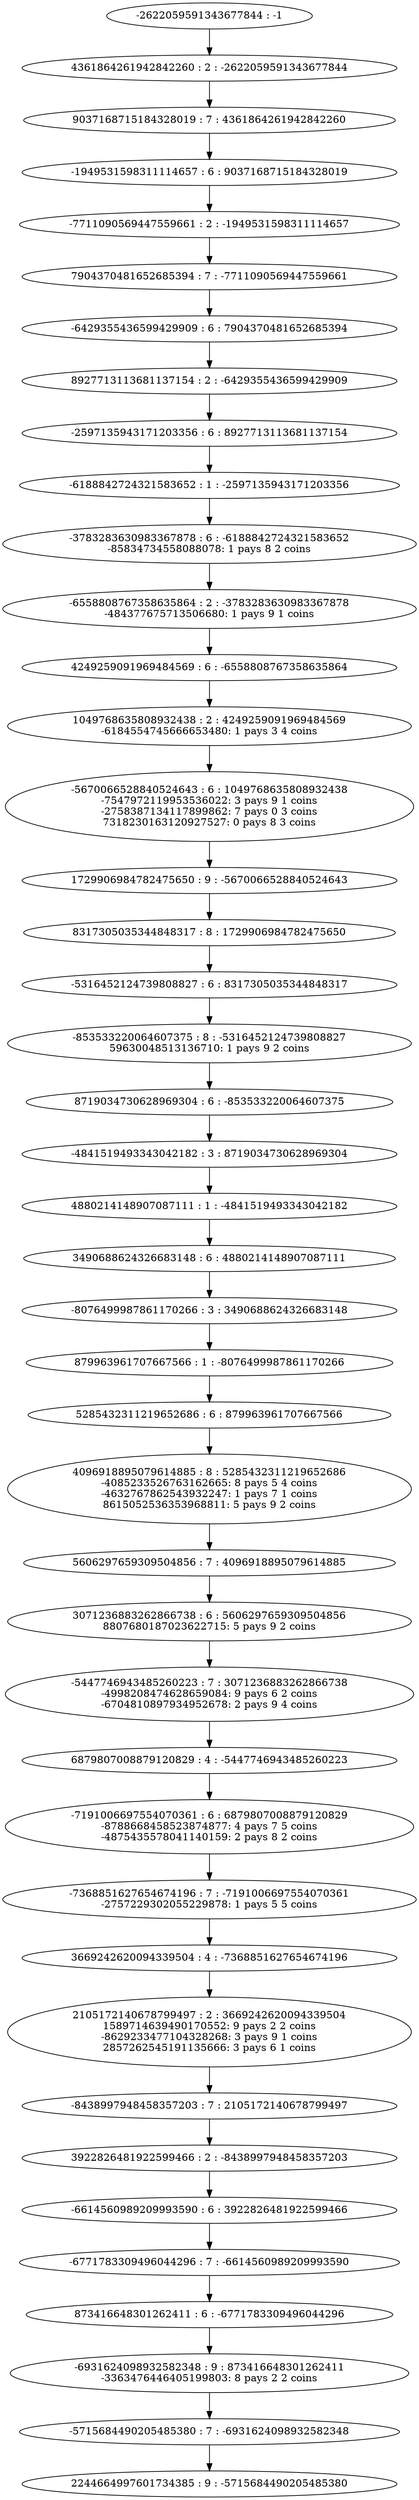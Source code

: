 digraph "plots_10_0.2_0.1_1000000.0_6000.0_2880000.0/tree_0.dot" {
	0 [label="-2622059591343677844 : -1"]
	1 [label="4361864261942842260 : 2 : -2622059591343677844
"]
	2 [label="9037168715184328019 : 7 : 4361864261942842260
"]
	3 [label="-1949531598311114657 : 6 : 9037168715184328019
"]
	4 [label="-7711090569447559661 : 2 : -1949531598311114657
"]
	5 [label="7904370481652685394 : 7 : -7711090569447559661
"]
	6 [label="-6429355436599429909 : 6 : 7904370481652685394
"]
	7 [label="8927713113681137154 : 2 : -6429355436599429909
"]
	8 [label="-2597135943171203356 : 6 : 8927713113681137154
"]
	9 [label="-6188842724321583652 : 1 : -2597135943171203356
"]
	10 [label="-3783283630983367878 : 6 : -6188842724321583652
-85834734558088078: 1 pays 8 2 coins
"]
	11 [label="-6558808767358635864 : 2 : -3783283630983367878
-484377675713506680: 1 pays 9 1 coins
"]
	12 [label="4249259091969484569 : 6 : -6558808767358635864
"]
	13 [label="1049768635808932438 : 2 : 4249259091969484569
-6184554745666653480: 1 pays 3 4 coins
"]
	14 [label="-5670066528840524643 : 6 : 1049768635808932438
-7547972119953536022: 3 pays 9 1 coins
-2758387134117899862: 7 pays 0 3 coins
7318230163120927527: 0 pays 8 3 coins
"]
	15 [label="1729906984782475650 : 9 : -5670066528840524643
"]
	16 [label="8317305035344848317 : 8 : 1729906984782475650
"]
	17 [label="-5316452124739808827 : 6 : 8317305035344848317
"]
	18 [label="-853533220064607375 : 8 : -5316452124739808827
59630048513136710: 1 pays 9 2 coins
"]
	19 [label="8719034730628969304 : 6 : -853533220064607375
"]
	20 [label="-4841519493343042182 : 3 : 8719034730628969304
"]
	21 [label="4880214148907087111 : 1 : -4841519493343042182
"]
	22 [label="3490688624326683148 : 6 : 4880214148907087111
"]
	23 [label="-8076499987861170266 : 3 : 3490688624326683148
"]
	24 [label="879963961707667566 : 1 : -8076499987861170266
"]
	25 [label="5285432311219652686 : 6 : 879963961707667566
"]
	26 [label="4096918895079614885 : 8 : 5285432311219652686
-4085233526763162665: 8 pays 5 4 coins
-4632767862543932247: 1 pays 7 1 coins
8615052536353968811: 5 pays 9 2 coins
"]
	27 [label="5606297659309504856 : 7 : 4096918895079614885
"]
	28 [label="3071236883262866738 : 6 : 5606297659309504856
8807680187023622715: 5 pays 9 2 coins
"]
	29 [label="-5447746943485260223 : 7 : 3071236883262866738
-4998208474628659084: 9 pays 6 2 coins
-6704810897934952678: 2 pays 9 4 coins
"]
	30 [label="6879807008879120829 : 4 : -5447746943485260223
"]
	31 [label="-7191006697554070361 : 6 : 6879807008879120829
-8788668458523874877: 4 pays 7 5 coins
-4875435578041140159: 2 pays 8 2 coins
"]
	32 [label="-7368851627654674196 : 7 : -7191006697554070361
-2757229302055229878: 1 pays 5 5 coins
"]
	33 [label="3669242620094339504 : 4 : -7368851627654674196
"]
	34 [label="2105172140678799497 : 2 : 3669242620094339504
1589714639490170552: 9 pays 2 2 coins
-8629233477104328268: 3 pays 9 1 coins
2857262545191135666: 3 pays 6 1 coins
"]
	35 [label="-8438997948458357203 : 7 : 2105172140678799497
"]
	36 [label="3922826481922599466 : 2 : -8438997948458357203
"]
	37 [label="-6614560989209993590 : 6 : 3922826481922599466
"]
	38 [label="-6771783309496044296 : 7 : -6614560989209993590
"]
	39 [label="873416648301262411 : 6 : -6771783309496044296
"]
	40 [label="-6931624098932582348 : 9 : 873416648301262411
-3363476446405199803: 8 pays 2 2 coins
"]
	41 [label="-5715684490205485380 : 7 : -6931624098932582348
"]
	42 [label="2244664997601734385 : 9 : -5715684490205485380
"]
	0 -> 1
	1 -> 2
	2 -> 3
	3 -> 4
	4 -> 5
	5 -> 6
	6 -> 7
	7 -> 8
	8 -> 9
	9 -> 10
	10 -> 11
	11 -> 12
	12 -> 13
	13 -> 14
	14 -> 15
	15 -> 16
	16 -> 17
	17 -> 18
	18 -> 19
	19 -> 20
	20 -> 21
	21 -> 22
	22 -> 23
	23 -> 24
	24 -> 25
	25 -> 26
	26 -> 27
	27 -> 28
	28 -> 29
	29 -> 30
	30 -> 31
	31 -> 32
	32 -> 33
	33 -> 34
	34 -> 35
	35 -> 36
	36 -> 37
	37 -> 38
	38 -> 39
	39 -> 40
	40 -> 41
	41 -> 42
}

